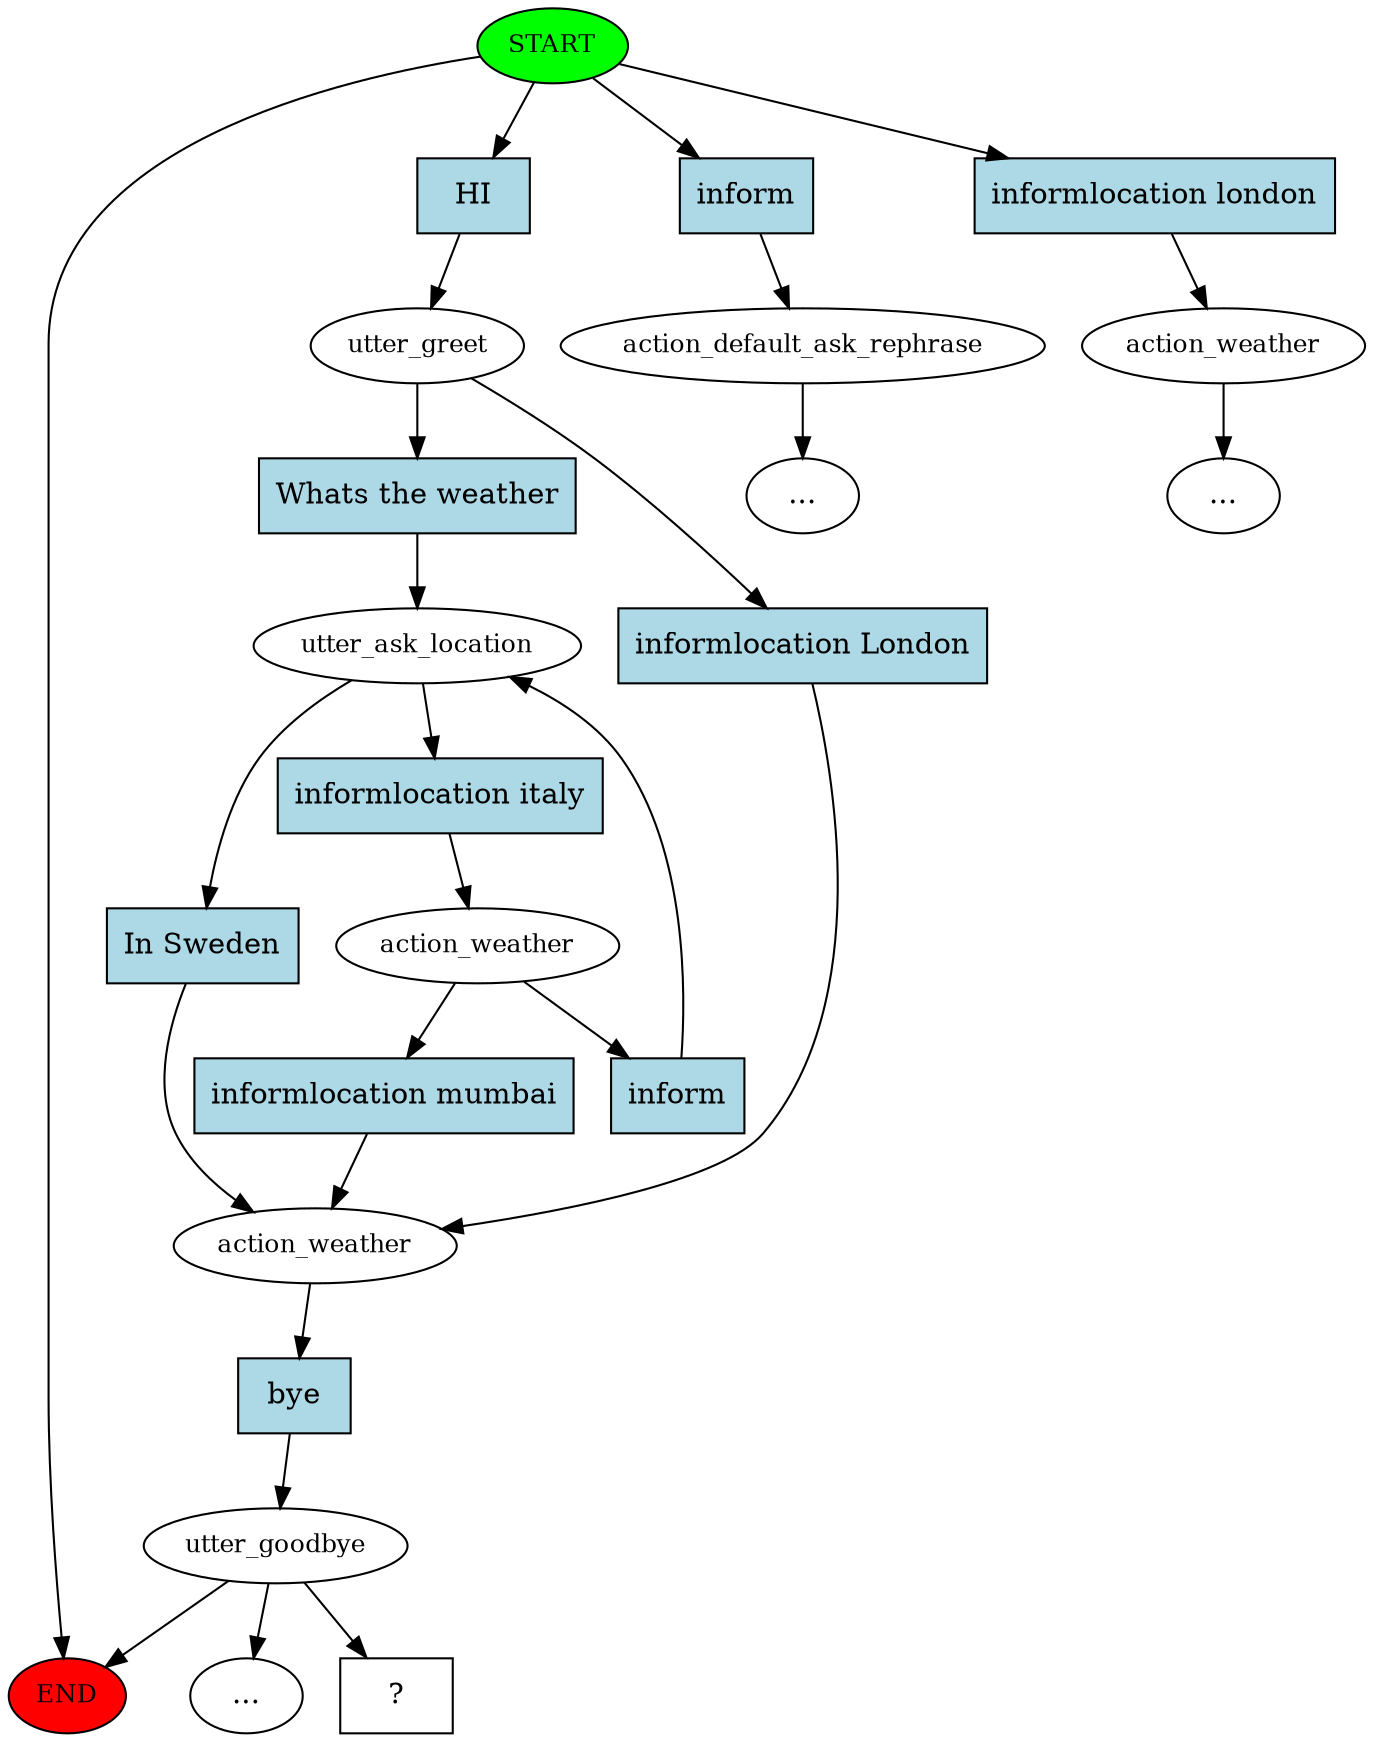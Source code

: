 digraph  {
0 [class="start active", fillcolor=green, fontsize=12, label=START, style=filled];
"-1" [class=end, fillcolor=red, fontsize=12, label=END, style=filled];
1 [class=active, fontsize=12, label=utter_greet];
2 [class=active, fontsize=12, label=utter_ask_location];
3 [class=active, fontsize=12, label=action_weather];
4 [class=active, fontsize=12, label=utter_goodbye];
8 [class="", fontsize=12, label=action_default_ask_rephrase];
"-4" [class=ellipsis, label="..."];
9 [class="", fontsize=12, label=action_weather];
"-5" [class=ellipsis, label="..."];
12 [class="", fontsize=12, label=action_weather];
"-6" [class=ellipsis, label="..."];
21 [class="intent dashed active", label="  ?  ", shape=rect];
22 [class="intent active", fillcolor=lightblue, label=HI, shape=rect, style=filled];
23 [class=intent, fillcolor=lightblue, label=inform, shape=rect, style=filled];
24 [class=intent, fillcolor=lightblue, label="informlocation london", shape=rect, style=filled];
25 [class="intent active", fillcolor=lightblue, label="Whats the weather", shape=rect, style=filled];
26 [class=intent, fillcolor=lightblue, label="informlocation London", shape=rect, style=filled];
27 [class="intent active", fillcolor=lightblue, label="In Sweden", shape=rect, style=filled];
28 [class=intent, fillcolor=lightblue, label="informlocation italy", shape=rect, style=filled];
29 [class="intent active", fillcolor=lightblue, label=bye, shape=rect, style=filled];
30 [class=intent, fillcolor=lightblue, label=inform, shape=rect, style=filled];
31 [class=intent, fillcolor=lightblue, label="informlocation mumbai", shape=rect, style=filled];
0 -> "-1"  [class="", key=NONE, label=""];
0 -> 22  [class=active, key=0];
0 -> 23  [class="", key=0];
0 -> 24  [class="", key=0];
1 -> 25  [class=active, key=0];
1 -> 26  [class="", key=0];
2 -> 27  [class=active, key=0];
2 -> 28  [class="", key=0];
3 -> 29  [class=active, key=0];
4 -> "-1"  [class="", key=NONE, label=""];
4 -> "-6"  [class="", key=NONE, label=""];
4 -> 21  [class=active, key=NONE, label=""];
8 -> "-4"  [class="", key=NONE, label=""];
9 -> "-5"  [class="", key=NONE, label=""];
12 -> 30  [class="", key=0];
12 -> 31  [class="", key=0];
22 -> 1  [class=active, key=0];
23 -> 8  [class="", key=0];
24 -> 9  [class="", key=0];
25 -> 2  [class=active, key=0];
26 -> 3  [class="", key=0];
27 -> 3  [class=active, key=0];
28 -> 12  [class="", key=0];
29 -> 4  [class=active, key=0];
30 -> 2  [class="", key=0];
31 -> 3  [class="", key=0];
}
